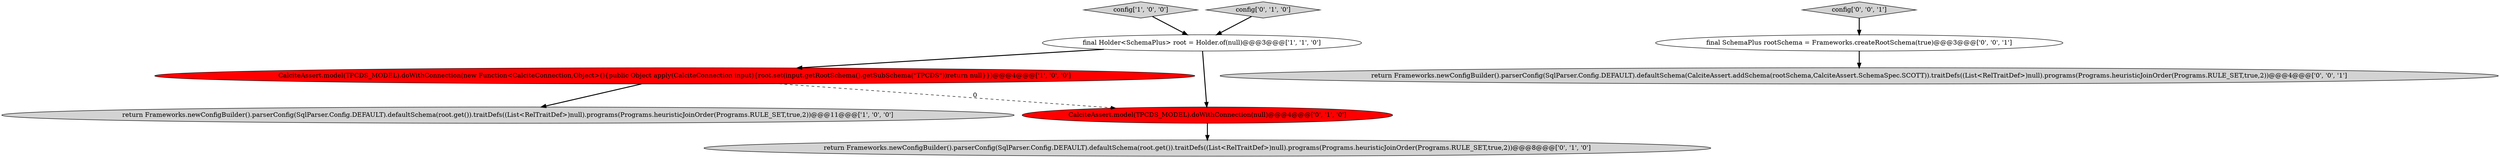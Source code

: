 digraph {
3 [style = filled, label = "CalciteAssert.model(TPCDS_MODEL).doWithConnection(new Function<CalciteConnection,Object>(){public Object apply(CalciteConnection input){root.set(input.getRootSchema().getSubSchema(\"TPCDS\"))return null}})@@@4@@@['1', '0', '0']", fillcolor = red, shape = ellipse image = "AAA1AAABBB1BBB"];
8 [style = filled, label = "config['0', '0', '1']", fillcolor = lightgray, shape = diamond image = "AAA0AAABBB3BBB"];
5 [style = filled, label = "CalciteAssert.model(TPCDS_MODEL).doWithConnection(null)@@@4@@@['0', '1', '0']", fillcolor = red, shape = ellipse image = "AAA1AAABBB2BBB"];
1 [style = filled, label = "config['1', '0', '0']", fillcolor = lightgray, shape = diamond image = "AAA0AAABBB1BBB"];
7 [style = filled, label = "final SchemaPlus rootSchema = Frameworks.createRootSchema(true)@@@3@@@['0', '0', '1']", fillcolor = white, shape = ellipse image = "AAA0AAABBB3BBB"];
2 [style = filled, label = "final Holder<SchemaPlus> root = Holder.of(null)@@@3@@@['1', '1', '0']", fillcolor = white, shape = ellipse image = "AAA0AAABBB1BBB"];
4 [style = filled, label = "return Frameworks.newConfigBuilder().parserConfig(SqlParser.Config.DEFAULT).defaultSchema(root.get()).traitDefs((List<RelTraitDef>)null).programs(Programs.heuristicJoinOrder(Programs.RULE_SET,true,2))@@@8@@@['0', '1', '0']", fillcolor = lightgray, shape = ellipse image = "AAA0AAABBB2BBB"];
6 [style = filled, label = "config['0', '1', '0']", fillcolor = lightgray, shape = diamond image = "AAA0AAABBB2BBB"];
0 [style = filled, label = "return Frameworks.newConfigBuilder().parserConfig(SqlParser.Config.DEFAULT).defaultSchema(root.get()).traitDefs((List<RelTraitDef>)null).programs(Programs.heuristicJoinOrder(Programs.RULE_SET,true,2))@@@11@@@['1', '0', '0']", fillcolor = lightgray, shape = ellipse image = "AAA0AAABBB1BBB"];
9 [style = filled, label = "return Frameworks.newConfigBuilder().parserConfig(SqlParser.Config.DEFAULT).defaultSchema(CalciteAssert.addSchema(rootSchema,CalciteAssert.SchemaSpec.SCOTT)).traitDefs((List<RelTraitDef>)null).programs(Programs.heuristicJoinOrder(Programs.RULE_SET,true,2))@@@4@@@['0', '0', '1']", fillcolor = lightgray, shape = ellipse image = "AAA0AAABBB3BBB"];
8->7 [style = bold, label=""];
7->9 [style = bold, label=""];
3->5 [style = dashed, label="0"];
3->0 [style = bold, label=""];
1->2 [style = bold, label=""];
5->4 [style = bold, label=""];
2->3 [style = bold, label=""];
2->5 [style = bold, label=""];
6->2 [style = bold, label=""];
}
